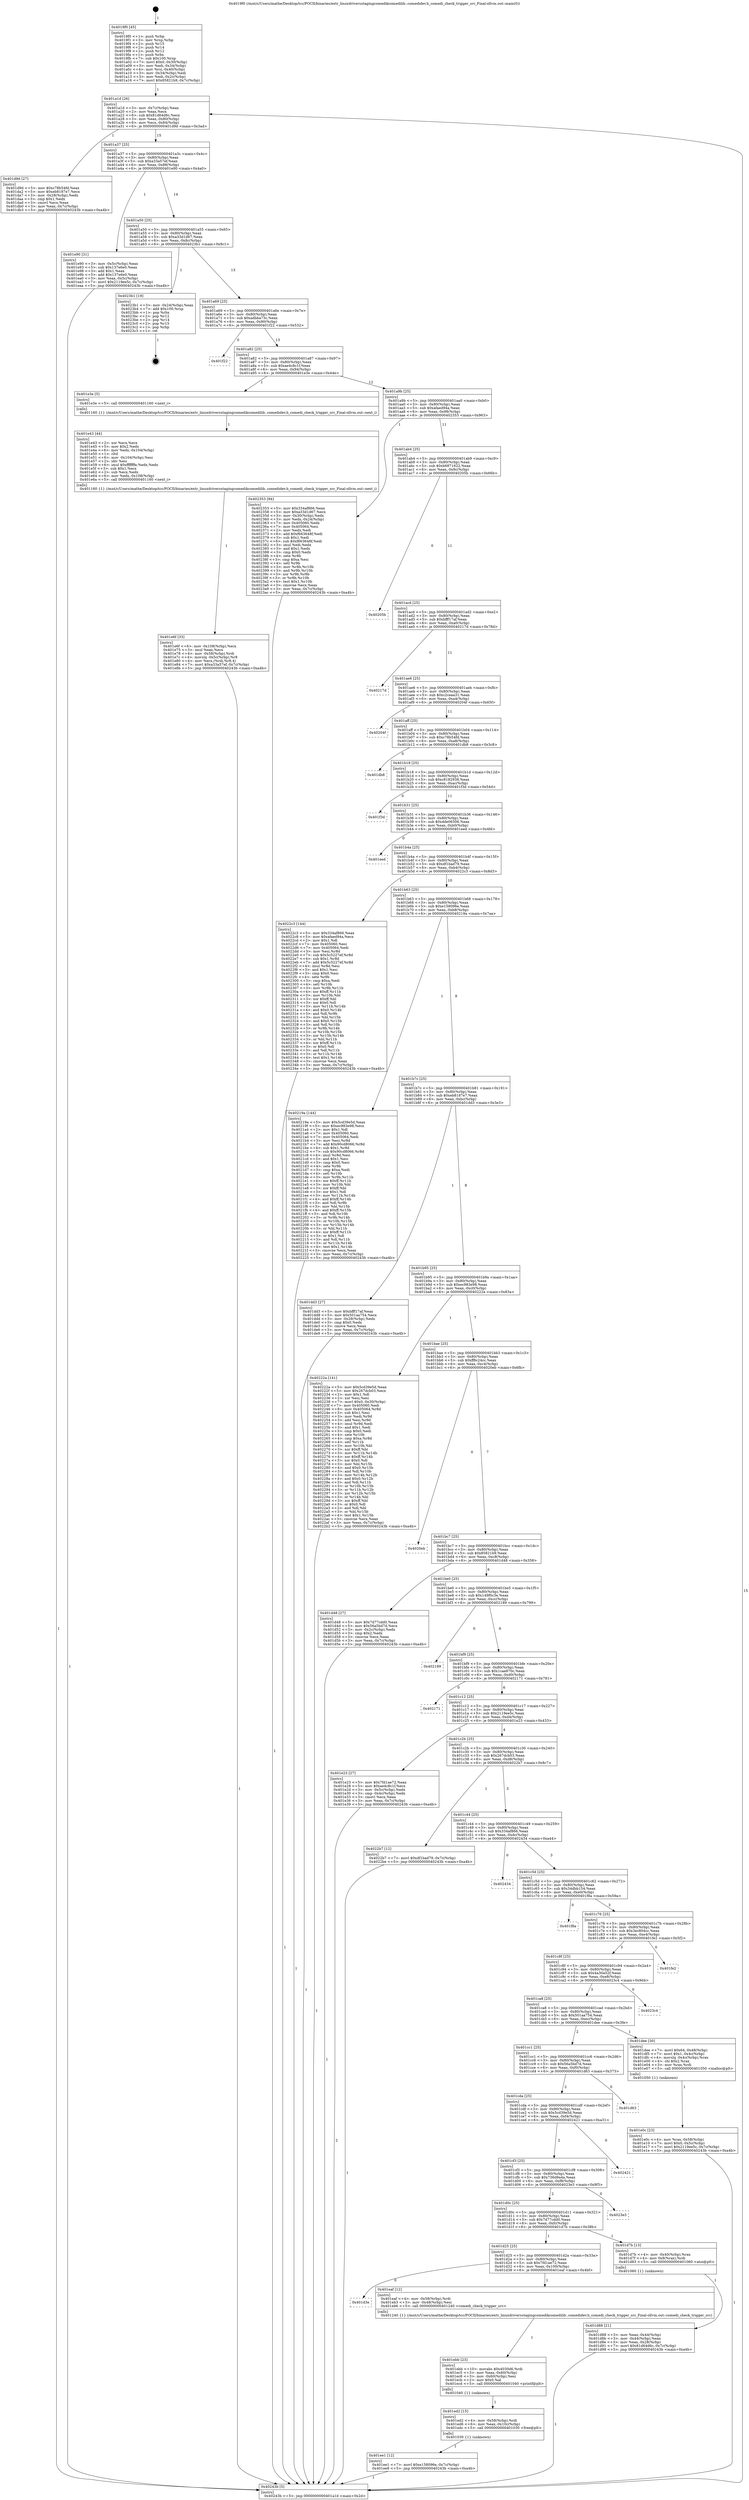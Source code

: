digraph "0x4019f0" {
  label = "0x4019f0 (/mnt/c/Users/mathe/Desktop/tcc/POCII/binaries/extr_linuxdriversstagingcomedikcomedilib..comedidev.h_comedi_check_trigger_src_Final-ollvm.out::main(0))"
  labelloc = "t"
  node[shape=record]

  Entry [label="",width=0.3,height=0.3,shape=circle,fillcolor=black,style=filled]
  "0x401a1d" [label="{
     0x401a1d [26]\l
     | [instrs]\l
     &nbsp;&nbsp;0x401a1d \<+3\>: mov -0x7c(%rbp),%eax\l
     &nbsp;&nbsp;0x401a20 \<+2\>: mov %eax,%ecx\l
     &nbsp;&nbsp;0x401a22 \<+6\>: sub $0x81d64d6c,%ecx\l
     &nbsp;&nbsp;0x401a28 \<+3\>: mov %eax,-0x80(%rbp)\l
     &nbsp;&nbsp;0x401a2b \<+6\>: mov %ecx,-0x84(%rbp)\l
     &nbsp;&nbsp;0x401a31 \<+6\>: je 0000000000401d9d \<main+0x3ad\>\l
  }"]
  "0x401d9d" [label="{
     0x401d9d [27]\l
     | [instrs]\l
     &nbsp;&nbsp;0x401d9d \<+5\>: mov $0xc78b54fd,%eax\l
     &nbsp;&nbsp;0x401da2 \<+5\>: mov $0xeb8187e7,%ecx\l
     &nbsp;&nbsp;0x401da7 \<+3\>: mov -0x28(%rbp),%edx\l
     &nbsp;&nbsp;0x401daa \<+3\>: cmp $0x1,%edx\l
     &nbsp;&nbsp;0x401dad \<+3\>: cmovl %ecx,%eax\l
     &nbsp;&nbsp;0x401db0 \<+3\>: mov %eax,-0x7c(%rbp)\l
     &nbsp;&nbsp;0x401db3 \<+5\>: jmp 000000000040243b \<main+0xa4b\>\l
  }"]
  "0x401a37" [label="{
     0x401a37 [25]\l
     | [instrs]\l
     &nbsp;&nbsp;0x401a37 \<+5\>: jmp 0000000000401a3c \<main+0x4c\>\l
     &nbsp;&nbsp;0x401a3c \<+3\>: mov -0x80(%rbp),%eax\l
     &nbsp;&nbsp;0x401a3f \<+5\>: sub $0xa33a57ef,%eax\l
     &nbsp;&nbsp;0x401a44 \<+6\>: mov %eax,-0x88(%rbp)\l
     &nbsp;&nbsp;0x401a4a \<+6\>: je 0000000000401e90 \<main+0x4a0\>\l
  }"]
  Exit [label="",width=0.3,height=0.3,shape=circle,fillcolor=black,style=filled,peripheries=2]
  "0x401e90" [label="{
     0x401e90 [31]\l
     | [instrs]\l
     &nbsp;&nbsp;0x401e90 \<+3\>: mov -0x5c(%rbp),%eax\l
     &nbsp;&nbsp;0x401e93 \<+5\>: sub $0x137e6e0,%eax\l
     &nbsp;&nbsp;0x401e98 \<+3\>: add $0x1,%eax\l
     &nbsp;&nbsp;0x401e9b \<+5\>: add $0x137e6e0,%eax\l
     &nbsp;&nbsp;0x401ea0 \<+3\>: mov %eax,-0x5c(%rbp)\l
     &nbsp;&nbsp;0x401ea3 \<+7\>: movl $0x2119ee5c,-0x7c(%rbp)\l
     &nbsp;&nbsp;0x401eaa \<+5\>: jmp 000000000040243b \<main+0xa4b\>\l
  }"]
  "0x401a50" [label="{
     0x401a50 [25]\l
     | [instrs]\l
     &nbsp;&nbsp;0x401a50 \<+5\>: jmp 0000000000401a55 \<main+0x65\>\l
     &nbsp;&nbsp;0x401a55 \<+3\>: mov -0x80(%rbp),%eax\l
     &nbsp;&nbsp;0x401a58 \<+5\>: sub $0xa33d1d67,%eax\l
     &nbsp;&nbsp;0x401a5d \<+6\>: mov %eax,-0x8c(%rbp)\l
     &nbsp;&nbsp;0x401a63 \<+6\>: je 00000000004023b1 \<main+0x9c1\>\l
  }"]
  "0x401ee1" [label="{
     0x401ee1 [12]\l
     | [instrs]\l
     &nbsp;&nbsp;0x401ee1 \<+7\>: movl $0xe158096e,-0x7c(%rbp)\l
     &nbsp;&nbsp;0x401ee8 \<+5\>: jmp 000000000040243b \<main+0xa4b\>\l
  }"]
  "0x4023b1" [label="{
     0x4023b1 [19]\l
     | [instrs]\l
     &nbsp;&nbsp;0x4023b1 \<+3\>: mov -0x24(%rbp),%eax\l
     &nbsp;&nbsp;0x4023b4 \<+7\>: add $0x100,%rsp\l
     &nbsp;&nbsp;0x4023bb \<+1\>: pop %rbx\l
     &nbsp;&nbsp;0x4023bc \<+2\>: pop %r12\l
     &nbsp;&nbsp;0x4023be \<+2\>: pop %r14\l
     &nbsp;&nbsp;0x4023c0 \<+2\>: pop %r15\l
     &nbsp;&nbsp;0x4023c2 \<+1\>: pop %rbp\l
     &nbsp;&nbsp;0x4023c3 \<+1\>: ret\l
  }"]
  "0x401a69" [label="{
     0x401a69 [25]\l
     | [instrs]\l
     &nbsp;&nbsp;0x401a69 \<+5\>: jmp 0000000000401a6e \<main+0x7e\>\l
     &nbsp;&nbsp;0x401a6e \<+3\>: mov -0x80(%rbp),%eax\l
     &nbsp;&nbsp;0x401a71 \<+5\>: sub $0xadbba73c,%eax\l
     &nbsp;&nbsp;0x401a76 \<+6\>: mov %eax,-0x90(%rbp)\l
     &nbsp;&nbsp;0x401a7c \<+6\>: je 0000000000401f22 \<main+0x532\>\l
  }"]
  "0x401ed2" [label="{
     0x401ed2 [15]\l
     | [instrs]\l
     &nbsp;&nbsp;0x401ed2 \<+4\>: mov -0x58(%rbp),%rdi\l
     &nbsp;&nbsp;0x401ed6 \<+6\>: mov %eax,-0x10c(%rbp)\l
     &nbsp;&nbsp;0x401edc \<+5\>: call 0000000000401030 \<free@plt\>\l
     | [calls]\l
     &nbsp;&nbsp;0x401030 \{1\} (unknown)\l
  }"]
  "0x401f22" [label="{
     0x401f22\l
  }", style=dashed]
  "0x401a82" [label="{
     0x401a82 [25]\l
     | [instrs]\l
     &nbsp;&nbsp;0x401a82 \<+5\>: jmp 0000000000401a87 \<main+0x97\>\l
     &nbsp;&nbsp;0x401a87 \<+3\>: mov -0x80(%rbp),%eax\l
     &nbsp;&nbsp;0x401a8a \<+5\>: sub $0xae4c8c1f,%eax\l
     &nbsp;&nbsp;0x401a8f \<+6\>: mov %eax,-0x94(%rbp)\l
     &nbsp;&nbsp;0x401a95 \<+6\>: je 0000000000401e3e \<main+0x44e\>\l
  }"]
  "0x401ebb" [label="{
     0x401ebb [23]\l
     | [instrs]\l
     &nbsp;&nbsp;0x401ebb \<+10\>: movabs $0x4030d6,%rdi\l
     &nbsp;&nbsp;0x401ec5 \<+3\>: mov %eax,-0x60(%rbp)\l
     &nbsp;&nbsp;0x401ec8 \<+3\>: mov -0x60(%rbp),%esi\l
     &nbsp;&nbsp;0x401ecb \<+2\>: mov $0x0,%al\l
     &nbsp;&nbsp;0x401ecd \<+5\>: call 0000000000401040 \<printf@plt\>\l
     | [calls]\l
     &nbsp;&nbsp;0x401040 \{1\} (unknown)\l
  }"]
  "0x401e3e" [label="{
     0x401e3e [5]\l
     | [instrs]\l
     &nbsp;&nbsp;0x401e3e \<+5\>: call 0000000000401160 \<next_i\>\l
     | [calls]\l
     &nbsp;&nbsp;0x401160 \{1\} (/mnt/c/Users/mathe/Desktop/tcc/POCII/binaries/extr_linuxdriversstagingcomedikcomedilib..comedidev.h_comedi_check_trigger_src_Final-ollvm.out::next_i)\l
  }"]
  "0x401a9b" [label="{
     0x401a9b [25]\l
     | [instrs]\l
     &nbsp;&nbsp;0x401a9b \<+5\>: jmp 0000000000401aa0 \<main+0xb0\>\l
     &nbsp;&nbsp;0x401aa0 \<+3\>: mov -0x80(%rbp),%eax\l
     &nbsp;&nbsp;0x401aa3 \<+5\>: sub $0xafaed94a,%eax\l
     &nbsp;&nbsp;0x401aa8 \<+6\>: mov %eax,-0x98(%rbp)\l
     &nbsp;&nbsp;0x401aae \<+6\>: je 0000000000402353 \<main+0x963\>\l
  }"]
  "0x401d3e" [label="{
     0x401d3e\l
  }", style=dashed]
  "0x402353" [label="{
     0x402353 [94]\l
     | [instrs]\l
     &nbsp;&nbsp;0x402353 \<+5\>: mov $0x334af866,%eax\l
     &nbsp;&nbsp;0x402358 \<+5\>: mov $0xa33d1d67,%ecx\l
     &nbsp;&nbsp;0x40235d \<+3\>: mov -0x30(%rbp),%edx\l
     &nbsp;&nbsp;0x402360 \<+3\>: mov %edx,-0x24(%rbp)\l
     &nbsp;&nbsp;0x402363 \<+7\>: mov 0x405060,%edx\l
     &nbsp;&nbsp;0x40236a \<+7\>: mov 0x405064,%esi\l
     &nbsp;&nbsp;0x402371 \<+2\>: mov %edx,%edi\l
     &nbsp;&nbsp;0x402373 \<+6\>: add $0xf663648f,%edi\l
     &nbsp;&nbsp;0x402379 \<+3\>: sub $0x1,%edi\l
     &nbsp;&nbsp;0x40237c \<+6\>: sub $0xf663648f,%edi\l
     &nbsp;&nbsp;0x402382 \<+3\>: imul %edi,%edx\l
     &nbsp;&nbsp;0x402385 \<+3\>: and $0x1,%edx\l
     &nbsp;&nbsp;0x402388 \<+3\>: cmp $0x0,%edx\l
     &nbsp;&nbsp;0x40238b \<+4\>: sete %r8b\l
     &nbsp;&nbsp;0x40238f \<+3\>: cmp $0xa,%esi\l
     &nbsp;&nbsp;0x402392 \<+4\>: setl %r9b\l
     &nbsp;&nbsp;0x402396 \<+3\>: mov %r8b,%r10b\l
     &nbsp;&nbsp;0x402399 \<+3\>: and %r9b,%r10b\l
     &nbsp;&nbsp;0x40239c \<+3\>: xor %r9b,%r8b\l
     &nbsp;&nbsp;0x40239f \<+3\>: or %r8b,%r10b\l
     &nbsp;&nbsp;0x4023a2 \<+4\>: test $0x1,%r10b\l
     &nbsp;&nbsp;0x4023a6 \<+3\>: cmovne %ecx,%eax\l
     &nbsp;&nbsp;0x4023a9 \<+3\>: mov %eax,-0x7c(%rbp)\l
     &nbsp;&nbsp;0x4023ac \<+5\>: jmp 000000000040243b \<main+0xa4b\>\l
  }"]
  "0x401ab4" [label="{
     0x401ab4 [25]\l
     | [instrs]\l
     &nbsp;&nbsp;0x401ab4 \<+5\>: jmp 0000000000401ab9 \<main+0xc9\>\l
     &nbsp;&nbsp;0x401ab9 \<+3\>: mov -0x80(%rbp),%eax\l
     &nbsp;&nbsp;0x401abc \<+5\>: sub $0xb6871622,%eax\l
     &nbsp;&nbsp;0x401ac1 \<+6\>: mov %eax,-0x9c(%rbp)\l
     &nbsp;&nbsp;0x401ac7 \<+6\>: je 000000000040205b \<main+0x66b\>\l
  }"]
  "0x401eaf" [label="{
     0x401eaf [12]\l
     | [instrs]\l
     &nbsp;&nbsp;0x401eaf \<+4\>: mov -0x58(%rbp),%rdi\l
     &nbsp;&nbsp;0x401eb3 \<+3\>: mov -0x48(%rbp),%esi\l
     &nbsp;&nbsp;0x401eb6 \<+5\>: call 0000000000401240 \<comedi_check_trigger_src\>\l
     | [calls]\l
     &nbsp;&nbsp;0x401240 \{1\} (/mnt/c/Users/mathe/Desktop/tcc/POCII/binaries/extr_linuxdriversstagingcomedikcomedilib..comedidev.h_comedi_check_trigger_src_Final-ollvm.out::comedi_check_trigger_src)\l
  }"]
  "0x40205b" [label="{
     0x40205b\l
  }", style=dashed]
  "0x401acd" [label="{
     0x401acd [25]\l
     | [instrs]\l
     &nbsp;&nbsp;0x401acd \<+5\>: jmp 0000000000401ad2 \<main+0xe2\>\l
     &nbsp;&nbsp;0x401ad2 \<+3\>: mov -0x80(%rbp),%eax\l
     &nbsp;&nbsp;0x401ad5 \<+5\>: sub $0xbfff17af,%eax\l
     &nbsp;&nbsp;0x401ada \<+6\>: mov %eax,-0xa0(%rbp)\l
     &nbsp;&nbsp;0x401ae0 \<+6\>: je 000000000040217d \<main+0x78d\>\l
  }"]
  "0x401e6f" [label="{
     0x401e6f [33]\l
     | [instrs]\l
     &nbsp;&nbsp;0x401e6f \<+6\>: mov -0x108(%rbp),%ecx\l
     &nbsp;&nbsp;0x401e75 \<+3\>: imul %eax,%ecx\l
     &nbsp;&nbsp;0x401e78 \<+4\>: mov -0x58(%rbp),%rdi\l
     &nbsp;&nbsp;0x401e7c \<+4\>: movslq -0x5c(%rbp),%r8\l
     &nbsp;&nbsp;0x401e80 \<+4\>: mov %ecx,(%rdi,%r8,4)\l
     &nbsp;&nbsp;0x401e84 \<+7\>: movl $0xa33a57ef,-0x7c(%rbp)\l
     &nbsp;&nbsp;0x401e8b \<+5\>: jmp 000000000040243b \<main+0xa4b\>\l
  }"]
  "0x40217d" [label="{
     0x40217d\l
  }", style=dashed]
  "0x401ae6" [label="{
     0x401ae6 [25]\l
     | [instrs]\l
     &nbsp;&nbsp;0x401ae6 \<+5\>: jmp 0000000000401aeb \<main+0xfb\>\l
     &nbsp;&nbsp;0x401aeb \<+3\>: mov -0x80(%rbp),%eax\l
     &nbsp;&nbsp;0x401aee \<+5\>: sub $0xc2ceaa31,%eax\l
     &nbsp;&nbsp;0x401af3 \<+6\>: mov %eax,-0xa4(%rbp)\l
     &nbsp;&nbsp;0x401af9 \<+6\>: je 000000000040204f \<main+0x65f\>\l
  }"]
  "0x401e43" [label="{
     0x401e43 [44]\l
     | [instrs]\l
     &nbsp;&nbsp;0x401e43 \<+2\>: xor %ecx,%ecx\l
     &nbsp;&nbsp;0x401e45 \<+5\>: mov $0x2,%edx\l
     &nbsp;&nbsp;0x401e4a \<+6\>: mov %edx,-0x104(%rbp)\l
     &nbsp;&nbsp;0x401e50 \<+1\>: cltd\l
     &nbsp;&nbsp;0x401e51 \<+6\>: mov -0x104(%rbp),%esi\l
     &nbsp;&nbsp;0x401e57 \<+2\>: idiv %esi\l
     &nbsp;&nbsp;0x401e59 \<+6\>: imul $0xfffffffe,%edx,%edx\l
     &nbsp;&nbsp;0x401e5f \<+3\>: sub $0x1,%ecx\l
     &nbsp;&nbsp;0x401e62 \<+2\>: sub %ecx,%edx\l
     &nbsp;&nbsp;0x401e64 \<+6\>: mov %edx,-0x108(%rbp)\l
     &nbsp;&nbsp;0x401e6a \<+5\>: call 0000000000401160 \<next_i\>\l
     | [calls]\l
     &nbsp;&nbsp;0x401160 \{1\} (/mnt/c/Users/mathe/Desktop/tcc/POCII/binaries/extr_linuxdriversstagingcomedikcomedilib..comedidev.h_comedi_check_trigger_src_Final-ollvm.out::next_i)\l
  }"]
  "0x40204f" [label="{
     0x40204f\l
  }", style=dashed]
  "0x401aff" [label="{
     0x401aff [25]\l
     | [instrs]\l
     &nbsp;&nbsp;0x401aff \<+5\>: jmp 0000000000401b04 \<main+0x114\>\l
     &nbsp;&nbsp;0x401b04 \<+3\>: mov -0x80(%rbp),%eax\l
     &nbsp;&nbsp;0x401b07 \<+5\>: sub $0xc78b54fd,%eax\l
     &nbsp;&nbsp;0x401b0c \<+6\>: mov %eax,-0xa8(%rbp)\l
     &nbsp;&nbsp;0x401b12 \<+6\>: je 0000000000401db8 \<main+0x3c8\>\l
  }"]
  "0x401e0c" [label="{
     0x401e0c [23]\l
     | [instrs]\l
     &nbsp;&nbsp;0x401e0c \<+4\>: mov %rax,-0x58(%rbp)\l
     &nbsp;&nbsp;0x401e10 \<+7\>: movl $0x0,-0x5c(%rbp)\l
     &nbsp;&nbsp;0x401e17 \<+7\>: movl $0x2119ee5c,-0x7c(%rbp)\l
     &nbsp;&nbsp;0x401e1e \<+5\>: jmp 000000000040243b \<main+0xa4b\>\l
  }"]
  "0x401db8" [label="{
     0x401db8\l
  }", style=dashed]
  "0x401b18" [label="{
     0x401b18 [25]\l
     | [instrs]\l
     &nbsp;&nbsp;0x401b18 \<+5\>: jmp 0000000000401b1d \<main+0x12d\>\l
     &nbsp;&nbsp;0x401b1d \<+3\>: mov -0x80(%rbp),%eax\l
     &nbsp;&nbsp;0x401b20 \<+5\>: sub $0xc8182938,%eax\l
     &nbsp;&nbsp;0x401b25 \<+6\>: mov %eax,-0xac(%rbp)\l
     &nbsp;&nbsp;0x401b2b \<+6\>: je 0000000000401f3d \<main+0x54d\>\l
  }"]
  "0x401d88" [label="{
     0x401d88 [21]\l
     | [instrs]\l
     &nbsp;&nbsp;0x401d88 \<+3\>: mov %eax,-0x44(%rbp)\l
     &nbsp;&nbsp;0x401d8b \<+3\>: mov -0x44(%rbp),%eax\l
     &nbsp;&nbsp;0x401d8e \<+3\>: mov %eax,-0x28(%rbp)\l
     &nbsp;&nbsp;0x401d91 \<+7\>: movl $0x81d64d6c,-0x7c(%rbp)\l
     &nbsp;&nbsp;0x401d98 \<+5\>: jmp 000000000040243b \<main+0xa4b\>\l
  }"]
  "0x401f3d" [label="{
     0x401f3d\l
  }", style=dashed]
  "0x401b31" [label="{
     0x401b31 [25]\l
     | [instrs]\l
     &nbsp;&nbsp;0x401b31 \<+5\>: jmp 0000000000401b36 \<main+0x146\>\l
     &nbsp;&nbsp;0x401b36 \<+3\>: mov -0x80(%rbp),%eax\l
     &nbsp;&nbsp;0x401b39 \<+5\>: sub $0xdde06506,%eax\l
     &nbsp;&nbsp;0x401b3e \<+6\>: mov %eax,-0xb0(%rbp)\l
     &nbsp;&nbsp;0x401b44 \<+6\>: je 0000000000401eed \<main+0x4fd\>\l
  }"]
  "0x401d25" [label="{
     0x401d25 [25]\l
     | [instrs]\l
     &nbsp;&nbsp;0x401d25 \<+5\>: jmp 0000000000401d2a \<main+0x33a\>\l
     &nbsp;&nbsp;0x401d2a \<+3\>: mov -0x80(%rbp),%eax\l
     &nbsp;&nbsp;0x401d2d \<+5\>: sub $0x7fd1ae72,%eax\l
     &nbsp;&nbsp;0x401d32 \<+6\>: mov %eax,-0x100(%rbp)\l
     &nbsp;&nbsp;0x401d38 \<+6\>: je 0000000000401eaf \<main+0x4bf\>\l
  }"]
  "0x401eed" [label="{
     0x401eed\l
  }", style=dashed]
  "0x401b4a" [label="{
     0x401b4a [25]\l
     | [instrs]\l
     &nbsp;&nbsp;0x401b4a \<+5\>: jmp 0000000000401b4f \<main+0x15f\>\l
     &nbsp;&nbsp;0x401b4f \<+3\>: mov -0x80(%rbp),%eax\l
     &nbsp;&nbsp;0x401b52 \<+5\>: sub $0xdf1bad79,%eax\l
     &nbsp;&nbsp;0x401b57 \<+6\>: mov %eax,-0xb4(%rbp)\l
     &nbsp;&nbsp;0x401b5d \<+6\>: je 00000000004022c3 \<main+0x8d3\>\l
  }"]
  "0x401d7b" [label="{
     0x401d7b [13]\l
     | [instrs]\l
     &nbsp;&nbsp;0x401d7b \<+4\>: mov -0x40(%rbp),%rax\l
     &nbsp;&nbsp;0x401d7f \<+4\>: mov 0x8(%rax),%rdi\l
     &nbsp;&nbsp;0x401d83 \<+5\>: call 0000000000401060 \<atoi@plt\>\l
     | [calls]\l
     &nbsp;&nbsp;0x401060 \{1\} (unknown)\l
  }"]
  "0x4022c3" [label="{
     0x4022c3 [144]\l
     | [instrs]\l
     &nbsp;&nbsp;0x4022c3 \<+5\>: mov $0x334af866,%eax\l
     &nbsp;&nbsp;0x4022c8 \<+5\>: mov $0xafaed94a,%ecx\l
     &nbsp;&nbsp;0x4022cd \<+2\>: mov $0x1,%dl\l
     &nbsp;&nbsp;0x4022cf \<+7\>: mov 0x405060,%esi\l
     &nbsp;&nbsp;0x4022d6 \<+7\>: mov 0x405064,%edi\l
     &nbsp;&nbsp;0x4022dd \<+3\>: mov %esi,%r8d\l
     &nbsp;&nbsp;0x4022e0 \<+7\>: sub $0x5c5227ef,%r8d\l
     &nbsp;&nbsp;0x4022e7 \<+4\>: sub $0x1,%r8d\l
     &nbsp;&nbsp;0x4022eb \<+7\>: add $0x5c5227ef,%r8d\l
     &nbsp;&nbsp;0x4022f2 \<+4\>: imul %r8d,%esi\l
     &nbsp;&nbsp;0x4022f6 \<+3\>: and $0x1,%esi\l
     &nbsp;&nbsp;0x4022f9 \<+3\>: cmp $0x0,%esi\l
     &nbsp;&nbsp;0x4022fc \<+4\>: sete %r9b\l
     &nbsp;&nbsp;0x402300 \<+3\>: cmp $0xa,%edi\l
     &nbsp;&nbsp;0x402303 \<+4\>: setl %r10b\l
     &nbsp;&nbsp;0x402307 \<+3\>: mov %r9b,%r11b\l
     &nbsp;&nbsp;0x40230a \<+4\>: xor $0xff,%r11b\l
     &nbsp;&nbsp;0x40230e \<+3\>: mov %r10b,%bl\l
     &nbsp;&nbsp;0x402311 \<+3\>: xor $0xff,%bl\l
     &nbsp;&nbsp;0x402314 \<+3\>: xor $0x0,%dl\l
     &nbsp;&nbsp;0x402317 \<+3\>: mov %r11b,%r14b\l
     &nbsp;&nbsp;0x40231a \<+4\>: and $0x0,%r14b\l
     &nbsp;&nbsp;0x40231e \<+3\>: and %dl,%r9b\l
     &nbsp;&nbsp;0x402321 \<+3\>: mov %bl,%r15b\l
     &nbsp;&nbsp;0x402324 \<+4\>: and $0x0,%r15b\l
     &nbsp;&nbsp;0x402328 \<+3\>: and %dl,%r10b\l
     &nbsp;&nbsp;0x40232b \<+3\>: or %r9b,%r14b\l
     &nbsp;&nbsp;0x40232e \<+3\>: or %r10b,%r15b\l
     &nbsp;&nbsp;0x402331 \<+3\>: xor %r15b,%r14b\l
     &nbsp;&nbsp;0x402334 \<+3\>: or %bl,%r11b\l
     &nbsp;&nbsp;0x402337 \<+4\>: xor $0xff,%r11b\l
     &nbsp;&nbsp;0x40233b \<+3\>: or $0x0,%dl\l
     &nbsp;&nbsp;0x40233e \<+3\>: and %dl,%r11b\l
     &nbsp;&nbsp;0x402341 \<+3\>: or %r11b,%r14b\l
     &nbsp;&nbsp;0x402344 \<+4\>: test $0x1,%r14b\l
     &nbsp;&nbsp;0x402348 \<+3\>: cmovne %ecx,%eax\l
     &nbsp;&nbsp;0x40234b \<+3\>: mov %eax,-0x7c(%rbp)\l
     &nbsp;&nbsp;0x40234e \<+5\>: jmp 000000000040243b \<main+0xa4b\>\l
  }"]
  "0x401b63" [label="{
     0x401b63 [25]\l
     | [instrs]\l
     &nbsp;&nbsp;0x401b63 \<+5\>: jmp 0000000000401b68 \<main+0x178\>\l
     &nbsp;&nbsp;0x401b68 \<+3\>: mov -0x80(%rbp),%eax\l
     &nbsp;&nbsp;0x401b6b \<+5\>: sub $0xe158096e,%eax\l
     &nbsp;&nbsp;0x401b70 \<+6\>: mov %eax,-0xb8(%rbp)\l
     &nbsp;&nbsp;0x401b76 \<+6\>: je 000000000040219a \<main+0x7aa\>\l
  }"]
  "0x401d0c" [label="{
     0x401d0c [25]\l
     | [instrs]\l
     &nbsp;&nbsp;0x401d0c \<+5\>: jmp 0000000000401d11 \<main+0x321\>\l
     &nbsp;&nbsp;0x401d11 \<+3\>: mov -0x80(%rbp),%eax\l
     &nbsp;&nbsp;0x401d14 \<+5\>: sub $0x7d77cdd0,%eax\l
     &nbsp;&nbsp;0x401d19 \<+6\>: mov %eax,-0xfc(%rbp)\l
     &nbsp;&nbsp;0x401d1f \<+6\>: je 0000000000401d7b \<main+0x38b\>\l
  }"]
  "0x40219a" [label="{
     0x40219a [144]\l
     | [instrs]\l
     &nbsp;&nbsp;0x40219a \<+5\>: mov $0x5cd39e5d,%eax\l
     &nbsp;&nbsp;0x40219f \<+5\>: mov $0xec983e98,%ecx\l
     &nbsp;&nbsp;0x4021a4 \<+2\>: mov $0x1,%dl\l
     &nbsp;&nbsp;0x4021a6 \<+7\>: mov 0x405060,%esi\l
     &nbsp;&nbsp;0x4021ad \<+7\>: mov 0x405064,%edi\l
     &nbsp;&nbsp;0x4021b4 \<+3\>: mov %esi,%r8d\l
     &nbsp;&nbsp;0x4021b7 \<+7\>: add $0x90cd8066,%r8d\l
     &nbsp;&nbsp;0x4021be \<+4\>: sub $0x1,%r8d\l
     &nbsp;&nbsp;0x4021c2 \<+7\>: sub $0x90cd8066,%r8d\l
     &nbsp;&nbsp;0x4021c9 \<+4\>: imul %r8d,%esi\l
     &nbsp;&nbsp;0x4021cd \<+3\>: and $0x1,%esi\l
     &nbsp;&nbsp;0x4021d0 \<+3\>: cmp $0x0,%esi\l
     &nbsp;&nbsp;0x4021d3 \<+4\>: sete %r9b\l
     &nbsp;&nbsp;0x4021d7 \<+3\>: cmp $0xa,%edi\l
     &nbsp;&nbsp;0x4021da \<+4\>: setl %r10b\l
     &nbsp;&nbsp;0x4021de \<+3\>: mov %r9b,%r11b\l
     &nbsp;&nbsp;0x4021e1 \<+4\>: xor $0xff,%r11b\l
     &nbsp;&nbsp;0x4021e5 \<+3\>: mov %r10b,%bl\l
     &nbsp;&nbsp;0x4021e8 \<+3\>: xor $0xff,%bl\l
     &nbsp;&nbsp;0x4021eb \<+3\>: xor $0x1,%dl\l
     &nbsp;&nbsp;0x4021ee \<+3\>: mov %r11b,%r14b\l
     &nbsp;&nbsp;0x4021f1 \<+4\>: and $0xff,%r14b\l
     &nbsp;&nbsp;0x4021f5 \<+3\>: and %dl,%r9b\l
     &nbsp;&nbsp;0x4021f8 \<+3\>: mov %bl,%r15b\l
     &nbsp;&nbsp;0x4021fb \<+4\>: and $0xff,%r15b\l
     &nbsp;&nbsp;0x4021ff \<+3\>: and %dl,%r10b\l
     &nbsp;&nbsp;0x402202 \<+3\>: or %r9b,%r14b\l
     &nbsp;&nbsp;0x402205 \<+3\>: or %r10b,%r15b\l
     &nbsp;&nbsp;0x402208 \<+3\>: xor %r15b,%r14b\l
     &nbsp;&nbsp;0x40220b \<+3\>: or %bl,%r11b\l
     &nbsp;&nbsp;0x40220e \<+4\>: xor $0xff,%r11b\l
     &nbsp;&nbsp;0x402212 \<+3\>: or $0x1,%dl\l
     &nbsp;&nbsp;0x402215 \<+3\>: and %dl,%r11b\l
     &nbsp;&nbsp;0x402218 \<+3\>: or %r11b,%r14b\l
     &nbsp;&nbsp;0x40221b \<+4\>: test $0x1,%r14b\l
     &nbsp;&nbsp;0x40221f \<+3\>: cmovne %ecx,%eax\l
     &nbsp;&nbsp;0x402222 \<+3\>: mov %eax,-0x7c(%rbp)\l
     &nbsp;&nbsp;0x402225 \<+5\>: jmp 000000000040243b \<main+0xa4b\>\l
  }"]
  "0x401b7c" [label="{
     0x401b7c [25]\l
     | [instrs]\l
     &nbsp;&nbsp;0x401b7c \<+5\>: jmp 0000000000401b81 \<main+0x191\>\l
     &nbsp;&nbsp;0x401b81 \<+3\>: mov -0x80(%rbp),%eax\l
     &nbsp;&nbsp;0x401b84 \<+5\>: sub $0xeb8187e7,%eax\l
     &nbsp;&nbsp;0x401b89 \<+6\>: mov %eax,-0xbc(%rbp)\l
     &nbsp;&nbsp;0x401b8f \<+6\>: je 0000000000401dd3 \<main+0x3e3\>\l
  }"]
  "0x4023e3" [label="{
     0x4023e3\l
  }", style=dashed]
  "0x401dd3" [label="{
     0x401dd3 [27]\l
     | [instrs]\l
     &nbsp;&nbsp;0x401dd3 \<+5\>: mov $0xbfff17af,%eax\l
     &nbsp;&nbsp;0x401dd8 \<+5\>: mov $0x501aa754,%ecx\l
     &nbsp;&nbsp;0x401ddd \<+3\>: mov -0x28(%rbp),%edx\l
     &nbsp;&nbsp;0x401de0 \<+3\>: cmp $0x0,%edx\l
     &nbsp;&nbsp;0x401de3 \<+3\>: cmove %ecx,%eax\l
     &nbsp;&nbsp;0x401de6 \<+3\>: mov %eax,-0x7c(%rbp)\l
     &nbsp;&nbsp;0x401de9 \<+5\>: jmp 000000000040243b \<main+0xa4b\>\l
  }"]
  "0x401b95" [label="{
     0x401b95 [25]\l
     | [instrs]\l
     &nbsp;&nbsp;0x401b95 \<+5\>: jmp 0000000000401b9a \<main+0x1aa\>\l
     &nbsp;&nbsp;0x401b9a \<+3\>: mov -0x80(%rbp),%eax\l
     &nbsp;&nbsp;0x401b9d \<+5\>: sub $0xec983e98,%eax\l
     &nbsp;&nbsp;0x401ba2 \<+6\>: mov %eax,-0xc0(%rbp)\l
     &nbsp;&nbsp;0x401ba8 \<+6\>: je 000000000040222a \<main+0x83a\>\l
  }"]
  "0x401cf3" [label="{
     0x401cf3 [25]\l
     | [instrs]\l
     &nbsp;&nbsp;0x401cf3 \<+5\>: jmp 0000000000401cf8 \<main+0x308\>\l
     &nbsp;&nbsp;0x401cf8 \<+3\>: mov -0x80(%rbp),%eax\l
     &nbsp;&nbsp;0x401cfb \<+5\>: sub $0x736d9a4a,%eax\l
     &nbsp;&nbsp;0x401d00 \<+6\>: mov %eax,-0xf8(%rbp)\l
     &nbsp;&nbsp;0x401d06 \<+6\>: je 00000000004023e3 \<main+0x9f3\>\l
  }"]
  "0x40222a" [label="{
     0x40222a [141]\l
     | [instrs]\l
     &nbsp;&nbsp;0x40222a \<+5\>: mov $0x5cd39e5d,%eax\l
     &nbsp;&nbsp;0x40222f \<+5\>: mov $0x267dcb03,%ecx\l
     &nbsp;&nbsp;0x402234 \<+2\>: mov $0x1,%dl\l
     &nbsp;&nbsp;0x402236 \<+2\>: xor %esi,%esi\l
     &nbsp;&nbsp;0x402238 \<+7\>: movl $0x0,-0x30(%rbp)\l
     &nbsp;&nbsp;0x40223f \<+7\>: mov 0x405060,%edi\l
     &nbsp;&nbsp;0x402246 \<+8\>: mov 0x405064,%r8d\l
     &nbsp;&nbsp;0x40224e \<+3\>: sub $0x1,%esi\l
     &nbsp;&nbsp;0x402251 \<+3\>: mov %edi,%r9d\l
     &nbsp;&nbsp;0x402254 \<+3\>: add %esi,%r9d\l
     &nbsp;&nbsp;0x402257 \<+4\>: imul %r9d,%edi\l
     &nbsp;&nbsp;0x40225b \<+3\>: and $0x1,%edi\l
     &nbsp;&nbsp;0x40225e \<+3\>: cmp $0x0,%edi\l
     &nbsp;&nbsp;0x402261 \<+4\>: sete %r10b\l
     &nbsp;&nbsp;0x402265 \<+4\>: cmp $0xa,%r8d\l
     &nbsp;&nbsp;0x402269 \<+4\>: setl %r11b\l
     &nbsp;&nbsp;0x40226d \<+3\>: mov %r10b,%bl\l
     &nbsp;&nbsp;0x402270 \<+3\>: xor $0xff,%bl\l
     &nbsp;&nbsp;0x402273 \<+3\>: mov %r11b,%r14b\l
     &nbsp;&nbsp;0x402276 \<+4\>: xor $0xff,%r14b\l
     &nbsp;&nbsp;0x40227a \<+3\>: xor $0x0,%dl\l
     &nbsp;&nbsp;0x40227d \<+3\>: mov %bl,%r15b\l
     &nbsp;&nbsp;0x402280 \<+4\>: and $0x0,%r15b\l
     &nbsp;&nbsp;0x402284 \<+3\>: and %dl,%r10b\l
     &nbsp;&nbsp;0x402287 \<+3\>: mov %r14b,%r12b\l
     &nbsp;&nbsp;0x40228a \<+4\>: and $0x0,%r12b\l
     &nbsp;&nbsp;0x40228e \<+3\>: and %dl,%r11b\l
     &nbsp;&nbsp;0x402291 \<+3\>: or %r10b,%r15b\l
     &nbsp;&nbsp;0x402294 \<+3\>: or %r11b,%r12b\l
     &nbsp;&nbsp;0x402297 \<+3\>: xor %r12b,%r15b\l
     &nbsp;&nbsp;0x40229a \<+3\>: or %r14b,%bl\l
     &nbsp;&nbsp;0x40229d \<+3\>: xor $0xff,%bl\l
     &nbsp;&nbsp;0x4022a0 \<+3\>: or $0x0,%dl\l
     &nbsp;&nbsp;0x4022a3 \<+2\>: and %dl,%bl\l
     &nbsp;&nbsp;0x4022a5 \<+3\>: or %bl,%r15b\l
     &nbsp;&nbsp;0x4022a8 \<+4\>: test $0x1,%r15b\l
     &nbsp;&nbsp;0x4022ac \<+3\>: cmovne %ecx,%eax\l
     &nbsp;&nbsp;0x4022af \<+3\>: mov %eax,-0x7c(%rbp)\l
     &nbsp;&nbsp;0x4022b2 \<+5\>: jmp 000000000040243b \<main+0xa4b\>\l
  }"]
  "0x401bae" [label="{
     0x401bae [25]\l
     | [instrs]\l
     &nbsp;&nbsp;0x401bae \<+5\>: jmp 0000000000401bb3 \<main+0x1c3\>\l
     &nbsp;&nbsp;0x401bb3 \<+3\>: mov -0x80(%rbp),%eax\l
     &nbsp;&nbsp;0x401bb6 \<+5\>: sub $0xff8c24cc,%eax\l
     &nbsp;&nbsp;0x401bbb \<+6\>: mov %eax,-0xc4(%rbp)\l
     &nbsp;&nbsp;0x401bc1 \<+6\>: je 00000000004020eb \<main+0x6fb\>\l
  }"]
  "0x402421" [label="{
     0x402421\l
  }", style=dashed]
  "0x4020eb" [label="{
     0x4020eb\l
  }", style=dashed]
  "0x401bc7" [label="{
     0x401bc7 [25]\l
     | [instrs]\l
     &nbsp;&nbsp;0x401bc7 \<+5\>: jmp 0000000000401bcc \<main+0x1dc\>\l
     &nbsp;&nbsp;0x401bcc \<+3\>: mov -0x80(%rbp),%eax\l
     &nbsp;&nbsp;0x401bcf \<+5\>: sub $0x85821b9,%eax\l
     &nbsp;&nbsp;0x401bd4 \<+6\>: mov %eax,-0xc8(%rbp)\l
     &nbsp;&nbsp;0x401bda \<+6\>: je 0000000000401d48 \<main+0x358\>\l
  }"]
  "0x401cda" [label="{
     0x401cda [25]\l
     | [instrs]\l
     &nbsp;&nbsp;0x401cda \<+5\>: jmp 0000000000401cdf \<main+0x2ef\>\l
     &nbsp;&nbsp;0x401cdf \<+3\>: mov -0x80(%rbp),%eax\l
     &nbsp;&nbsp;0x401ce2 \<+5\>: sub $0x5cd39e5d,%eax\l
     &nbsp;&nbsp;0x401ce7 \<+6\>: mov %eax,-0xf4(%rbp)\l
     &nbsp;&nbsp;0x401ced \<+6\>: je 0000000000402421 \<main+0xa31\>\l
  }"]
  "0x401d48" [label="{
     0x401d48 [27]\l
     | [instrs]\l
     &nbsp;&nbsp;0x401d48 \<+5\>: mov $0x7d77cdd0,%eax\l
     &nbsp;&nbsp;0x401d4d \<+5\>: mov $0x56a5bd7d,%ecx\l
     &nbsp;&nbsp;0x401d52 \<+3\>: mov -0x2c(%rbp),%edx\l
     &nbsp;&nbsp;0x401d55 \<+3\>: cmp $0x2,%edx\l
     &nbsp;&nbsp;0x401d58 \<+3\>: cmovne %ecx,%eax\l
     &nbsp;&nbsp;0x401d5b \<+3\>: mov %eax,-0x7c(%rbp)\l
     &nbsp;&nbsp;0x401d5e \<+5\>: jmp 000000000040243b \<main+0xa4b\>\l
  }"]
  "0x401be0" [label="{
     0x401be0 [25]\l
     | [instrs]\l
     &nbsp;&nbsp;0x401be0 \<+5\>: jmp 0000000000401be5 \<main+0x1f5\>\l
     &nbsp;&nbsp;0x401be5 \<+3\>: mov -0x80(%rbp),%eax\l
     &nbsp;&nbsp;0x401be8 \<+5\>: sub $0x149f0c3e,%eax\l
     &nbsp;&nbsp;0x401bed \<+6\>: mov %eax,-0xcc(%rbp)\l
     &nbsp;&nbsp;0x401bf3 \<+6\>: je 0000000000402189 \<main+0x799\>\l
  }"]
  "0x40243b" [label="{
     0x40243b [5]\l
     | [instrs]\l
     &nbsp;&nbsp;0x40243b \<+5\>: jmp 0000000000401a1d \<main+0x2d\>\l
  }"]
  "0x4019f0" [label="{
     0x4019f0 [45]\l
     | [instrs]\l
     &nbsp;&nbsp;0x4019f0 \<+1\>: push %rbp\l
     &nbsp;&nbsp;0x4019f1 \<+3\>: mov %rsp,%rbp\l
     &nbsp;&nbsp;0x4019f4 \<+2\>: push %r15\l
     &nbsp;&nbsp;0x4019f6 \<+2\>: push %r14\l
     &nbsp;&nbsp;0x4019f8 \<+2\>: push %r12\l
     &nbsp;&nbsp;0x4019fa \<+1\>: push %rbx\l
     &nbsp;&nbsp;0x4019fb \<+7\>: sub $0x100,%rsp\l
     &nbsp;&nbsp;0x401a02 \<+7\>: movl $0x0,-0x30(%rbp)\l
     &nbsp;&nbsp;0x401a09 \<+3\>: mov %edi,-0x34(%rbp)\l
     &nbsp;&nbsp;0x401a0c \<+4\>: mov %rsi,-0x40(%rbp)\l
     &nbsp;&nbsp;0x401a10 \<+3\>: mov -0x34(%rbp),%edi\l
     &nbsp;&nbsp;0x401a13 \<+3\>: mov %edi,-0x2c(%rbp)\l
     &nbsp;&nbsp;0x401a16 \<+7\>: movl $0x85821b9,-0x7c(%rbp)\l
  }"]
  "0x401d63" [label="{
     0x401d63\l
  }", style=dashed]
  "0x402189" [label="{
     0x402189\l
  }", style=dashed]
  "0x401bf9" [label="{
     0x401bf9 [25]\l
     | [instrs]\l
     &nbsp;&nbsp;0x401bf9 \<+5\>: jmp 0000000000401bfe \<main+0x20e\>\l
     &nbsp;&nbsp;0x401bfe \<+3\>: mov -0x80(%rbp),%eax\l
     &nbsp;&nbsp;0x401c01 \<+5\>: sub $0x1cae870c,%eax\l
     &nbsp;&nbsp;0x401c06 \<+6\>: mov %eax,-0xd0(%rbp)\l
     &nbsp;&nbsp;0x401c0c \<+6\>: je 0000000000402171 \<main+0x781\>\l
  }"]
  "0x401cc1" [label="{
     0x401cc1 [25]\l
     | [instrs]\l
     &nbsp;&nbsp;0x401cc1 \<+5\>: jmp 0000000000401cc6 \<main+0x2d6\>\l
     &nbsp;&nbsp;0x401cc6 \<+3\>: mov -0x80(%rbp),%eax\l
     &nbsp;&nbsp;0x401cc9 \<+5\>: sub $0x56a5bd7d,%eax\l
     &nbsp;&nbsp;0x401cce \<+6\>: mov %eax,-0xf0(%rbp)\l
     &nbsp;&nbsp;0x401cd4 \<+6\>: je 0000000000401d63 \<main+0x373\>\l
  }"]
  "0x402171" [label="{
     0x402171\l
  }", style=dashed]
  "0x401c12" [label="{
     0x401c12 [25]\l
     | [instrs]\l
     &nbsp;&nbsp;0x401c12 \<+5\>: jmp 0000000000401c17 \<main+0x227\>\l
     &nbsp;&nbsp;0x401c17 \<+3\>: mov -0x80(%rbp),%eax\l
     &nbsp;&nbsp;0x401c1a \<+5\>: sub $0x2119ee5c,%eax\l
     &nbsp;&nbsp;0x401c1f \<+6\>: mov %eax,-0xd4(%rbp)\l
     &nbsp;&nbsp;0x401c25 \<+6\>: je 0000000000401e23 \<main+0x433\>\l
  }"]
  "0x401dee" [label="{
     0x401dee [30]\l
     | [instrs]\l
     &nbsp;&nbsp;0x401dee \<+7\>: movl $0x64,-0x48(%rbp)\l
     &nbsp;&nbsp;0x401df5 \<+7\>: movl $0x1,-0x4c(%rbp)\l
     &nbsp;&nbsp;0x401dfc \<+4\>: movslq -0x4c(%rbp),%rax\l
     &nbsp;&nbsp;0x401e00 \<+4\>: shl $0x2,%rax\l
     &nbsp;&nbsp;0x401e04 \<+3\>: mov %rax,%rdi\l
     &nbsp;&nbsp;0x401e07 \<+5\>: call 0000000000401050 \<malloc@plt\>\l
     | [calls]\l
     &nbsp;&nbsp;0x401050 \{1\} (unknown)\l
  }"]
  "0x401e23" [label="{
     0x401e23 [27]\l
     | [instrs]\l
     &nbsp;&nbsp;0x401e23 \<+5\>: mov $0x7fd1ae72,%eax\l
     &nbsp;&nbsp;0x401e28 \<+5\>: mov $0xae4c8c1f,%ecx\l
     &nbsp;&nbsp;0x401e2d \<+3\>: mov -0x5c(%rbp),%edx\l
     &nbsp;&nbsp;0x401e30 \<+3\>: cmp -0x4c(%rbp),%edx\l
     &nbsp;&nbsp;0x401e33 \<+3\>: cmovl %ecx,%eax\l
     &nbsp;&nbsp;0x401e36 \<+3\>: mov %eax,-0x7c(%rbp)\l
     &nbsp;&nbsp;0x401e39 \<+5\>: jmp 000000000040243b \<main+0xa4b\>\l
  }"]
  "0x401c2b" [label="{
     0x401c2b [25]\l
     | [instrs]\l
     &nbsp;&nbsp;0x401c2b \<+5\>: jmp 0000000000401c30 \<main+0x240\>\l
     &nbsp;&nbsp;0x401c30 \<+3\>: mov -0x80(%rbp),%eax\l
     &nbsp;&nbsp;0x401c33 \<+5\>: sub $0x267dcb03,%eax\l
     &nbsp;&nbsp;0x401c38 \<+6\>: mov %eax,-0xd8(%rbp)\l
     &nbsp;&nbsp;0x401c3e \<+6\>: je 00000000004022b7 \<main+0x8c7\>\l
  }"]
  "0x401ca8" [label="{
     0x401ca8 [25]\l
     | [instrs]\l
     &nbsp;&nbsp;0x401ca8 \<+5\>: jmp 0000000000401cad \<main+0x2bd\>\l
     &nbsp;&nbsp;0x401cad \<+3\>: mov -0x80(%rbp),%eax\l
     &nbsp;&nbsp;0x401cb0 \<+5\>: sub $0x501aa754,%eax\l
     &nbsp;&nbsp;0x401cb5 \<+6\>: mov %eax,-0xec(%rbp)\l
     &nbsp;&nbsp;0x401cbb \<+6\>: je 0000000000401dee \<main+0x3fe\>\l
  }"]
  "0x4022b7" [label="{
     0x4022b7 [12]\l
     | [instrs]\l
     &nbsp;&nbsp;0x4022b7 \<+7\>: movl $0xdf1bad79,-0x7c(%rbp)\l
     &nbsp;&nbsp;0x4022be \<+5\>: jmp 000000000040243b \<main+0xa4b\>\l
  }"]
  "0x401c44" [label="{
     0x401c44 [25]\l
     | [instrs]\l
     &nbsp;&nbsp;0x401c44 \<+5\>: jmp 0000000000401c49 \<main+0x259\>\l
     &nbsp;&nbsp;0x401c49 \<+3\>: mov -0x80(%rbp),%eax\l
     &nbsp;&nbsp;0x401c4c \<+5\>: sub $0x334af866,%eax\l
     &nbsp;&nbsp;0x401c51 \<+6\>: mov %eax,-0xdc(%rbp)\l
     &nbsp;&nbsp;0x401c57 \<+6\>: je 0000000000402434 \<main+0xa44\>\l
  }"]
  "0x4023c4" [label="{
     0x4023c4\l
  }", style=dashed]
  "0x402434" [label="{
     0x402434\l
  }", style=dashed]
  "0x401c5d" [label="{
     0x401c5d [25]\l
     | [instrs]\l
     &nbsp;&nbsp;0x401c5d \<+5\>: jmp 0000000000401c62 \<main+0x272\>\l
     &nbsp;&nbsp;0x401c62 \<+3\>: mov -0x80(%rbp),%eax\l
     &nbsp;&nbsp;0x401c65 \<+5\>: sub $0x34dbb154,%eax\l
     &nbsp;&nbsp;0x401c6a \<+6\>: mov %eax,-0xe0(%rbp)\l
     &nbsp;&nbsp;0x401c70 \<+6\>: je 0000000000401f8a \<main+0x59a\>\l
  }"]
  "0x401c8f" [label="{
     0x401c8f [25]\l
     | [instrs]\l
     &nbsp;&nbsp;0x401c8f \<+5\>: jmp 0000000000401c94 \<main+0x2a4\>\l
     &nbsp;&nbsp;0x401c94 \<+3\>: mov -0x80(%rbp),%eax\l
     &nbsp;&nbsp;0x401c97 \<+5\>: sub $0x4a30a52f,%eax\l
     &nbsp;&nbsp;0x401c9c \<+6\>: mov %eax,-0xe8(%rbp)\l
     &nbsp;&nbsp;0x401ca2 \<+6\>: je 00000000004023c4 \<main+0x9d4\>\l
  }"]
  "0x401f8a" [label="{
     0x401f8a\l
  }", style=dashed]
  "0x401c76" [label="{
     0x401c76 [25]\l
     | [instrs]\l
     &nbsp;&nbsp;0x401c76 \<+5\>: jmp 0000000000401c7b \<main+0x28b\>\l
     &nbsp;&nbsp;0x401c7b \<+3\>: mov -0x80(%rbp),%eax\l
     &nbsp;&nbsp;0x401c7e \<+5\>: sub $0x3ec804cc,%eax\l
     &nbsp;&nbsp;0x401c83 \<+6\>: mov %eax,-0xe4(%rbp)\l
     &nbsp;&nbsp;0x401c89 \<+6\>: je 0000000000401fe2 \<main+0x5f2\>\l
  }"]
  "0x401fe2" [label="{
     0x401fe2\l
  }", style=dashed]
  Entry -> "0x4019f0" [label=" 1"]
  "0x401a1d" -> "0x401d9d" [label=" 1"]
  "0x401a1d" -> "0x401a37" [label=" 15"]
  "0x4023b1" -> Exit [label=" 1"]
  "0x401a37" -> "0x401e90" [label=" 1"]
  "0x401a37" -> "0x401a50" [label=" 14"]
  "0x402353" -> "0x40243b" [label=" 1"]
  "0x401a50" -> "0x4023b1" [label=" 1"]
  "0x401a50" -> "0x401a69" [label=" 13"]
  "0x4022c3" -> "0x40243b" [label=" 1"]
  "0x401a69" -> "0x401f22" [label=" 0"]
  "0x401a69" -> "0x401a82" [label=" 13"]
  "0x4022b7" -> "0x40243b" [label=" 1"]
  "0x401a82" -> "0x401e3e" [label=" 1"]
  "0x401a82" -> "0x401a9b" [label=" 12"]
  "0x40222a" -> "0x40243b" [label=" 1"]
  "0x401a9b" -> "0x402353" [label=" 1"]
  "0x401a9b" -> "0x401ab4" [label=" 11"]
  "0x40219a" -> "0x40243b" [label=" 1"]
  "0x401ab4" -> "0x40205b" [label=" 0"]
  "0x401ab4" -> "0x401acd" [label=" 11"]
  "0x401ee1" -> "0x40243b" [label=" 1"]
  "0x401acd" -> "0x40217d" [label=" 0"]
  "0x401acd" -> "0x401ae6" [label=" 11"]
  "0x401ebb" -> "0x401ed2" [label=" 1"]
  "0x401ae6" -> "0x40204f" [label=" 0"]
  "0x401ae6" -> "0x401aff" [label=" 11"]
  "0x401eaf" -> "0x401ebb" [label=" 1"]
  "0x401aff" -> "0x401db8" [label=" 0"]
  "0x401aff" -> "0x401b18" [label=" 11"]
  "0x401d25" -> "0x401d3e" [label=" 0"]
  "0x401b18" -> "0x401f3d" [label=" 0"]
  "0x401b18" -> "0x401b31" [label=" 11"]
  "0x401d25" -> "0x401eaf" [label=" 1"]
  "0x401b31" -> "0x401eed" [label=" 0"]
  "0x401b31" -> "0x401b4a" [label=" 11"]
  "0x401ed2" -> "0x401ee1" [label=" 1"]
  "0x401b4a" -> "0x4022c3" [label=" 1"]
  "0x401b4a" -> "0x401b63" [label=" 10"]
  "0x401e90" -> "0x40243b" [label=" 1"]
  "0x401b63" -> "0x40219a" [label=" 1"]
  "0x401b63" -> "0x401b7c" [label=" 9"]
  "0x401e43" -> "0x401e6f" [label=" 1"]
  "0x401b7c" -> "0x401dd3" [label=" 1"]
  "0x401b7c" -> "0x401b95" [label=" 8"]
  "0x401e3e" -> "0x401e43" [label=" 1"]
  "0x401b95" -> "0x40222a" [label=" 1"]
  "0x401b95" -> "0x401bae" [label=" 7"]
  "0x401e0c" -> "0x40243b" [label=" 1"]
  "0x401bae" -> "0x4020eb" [label=" 0"]
  "0x401bae" -> "0x401bc7" [label=" 7"]
  "0x401dee" -> "0x401e0c" [label=" 1"]
  "0x401bc7" -> "0x401d48" [label=" 1"]
  "0x401bc7" -> "0x401be0" [label=" 6"]
  "0x401d48" -> "0x40243b" [label=" 1"]
  "0x4019f0" -> "0x401a1d" [label=" 1"]
  "0x40243b" -> "0x401a1d" [label=" 15"]
  "0x401d9d" -> "0x40243b" [label=" 1"]
  "0x401be0" -> "0x402189" [label=" 0"]
  "0x401be0" -> "0x401bf9" [label=" 6"]
  "0x401d88" -> "0x40243b" [label=" 1"]
  "0x401bf9" -> "0x402171" [label=" 0"]
  "0x401bf9" -> "0x401c12" [label=" 6"]
  "0x401d0c" -> "0x401d25" [label=" 1"]
  "0x401c12" -> "0x401e23" [label=" 2"]
  "0x401c12" -> "0x401c2b" [label=" 4"]
  "0x401d0c" -> "0x401d7b" [label=" 1"]
  "0x401c2b" -> "0x4022b7" [label=" 1"]
  "0x401c2b" -> "0x401c44" [label=" 3"]
  "0x401cf3" -> "0x401d0c" [label=" 2"]
  "0x401c44" -> "0x402434" [label=" 0"]
  "0x401c44" -> "0x401c5d" [label=" 3"]
  "0x401cf3" -> "0x4023e3" [label=" 0"]
  "0x401c5d" -> "0x401f8a" [label=" 0"]
  "0x401c5d" -> "0x401c76" [label=" 3"]
  "0x401cda" -> "0x401cf3" [label=" 2"]
  "0x401c76" -> "0x401fe2" [label=" 0"]
  "0x401c76" -> "0x401c8f" [label=" 3"]
  "0x401e23" -> "0x40243b" [label=" 2"]
  "0x401c8f" -> "0x4023c4" [label=" 0"]
  "0x401c8f" -> "0x401ca8" [label=" 3"]
  "0x401e6f" -> "0x40243b" [label=" 1"]
  "0x401ca8" -> "0x401dee" [label=" 1"]
  "0x401ca8" -> "0x401cc1" [label=" 2"]
  "0x401d7b" -> "0x401d88" [label=" 1"]
  "0x401cc1" -> "0x401d63" [label=" 0"]
  "0x401cc1" -> "0x401cda" [label=" 2"]
  "0x401dd3" -> "0x40243b" [label=" 1"]
  "0x401cda" -> "0x402421" [label=" 0"]
}

